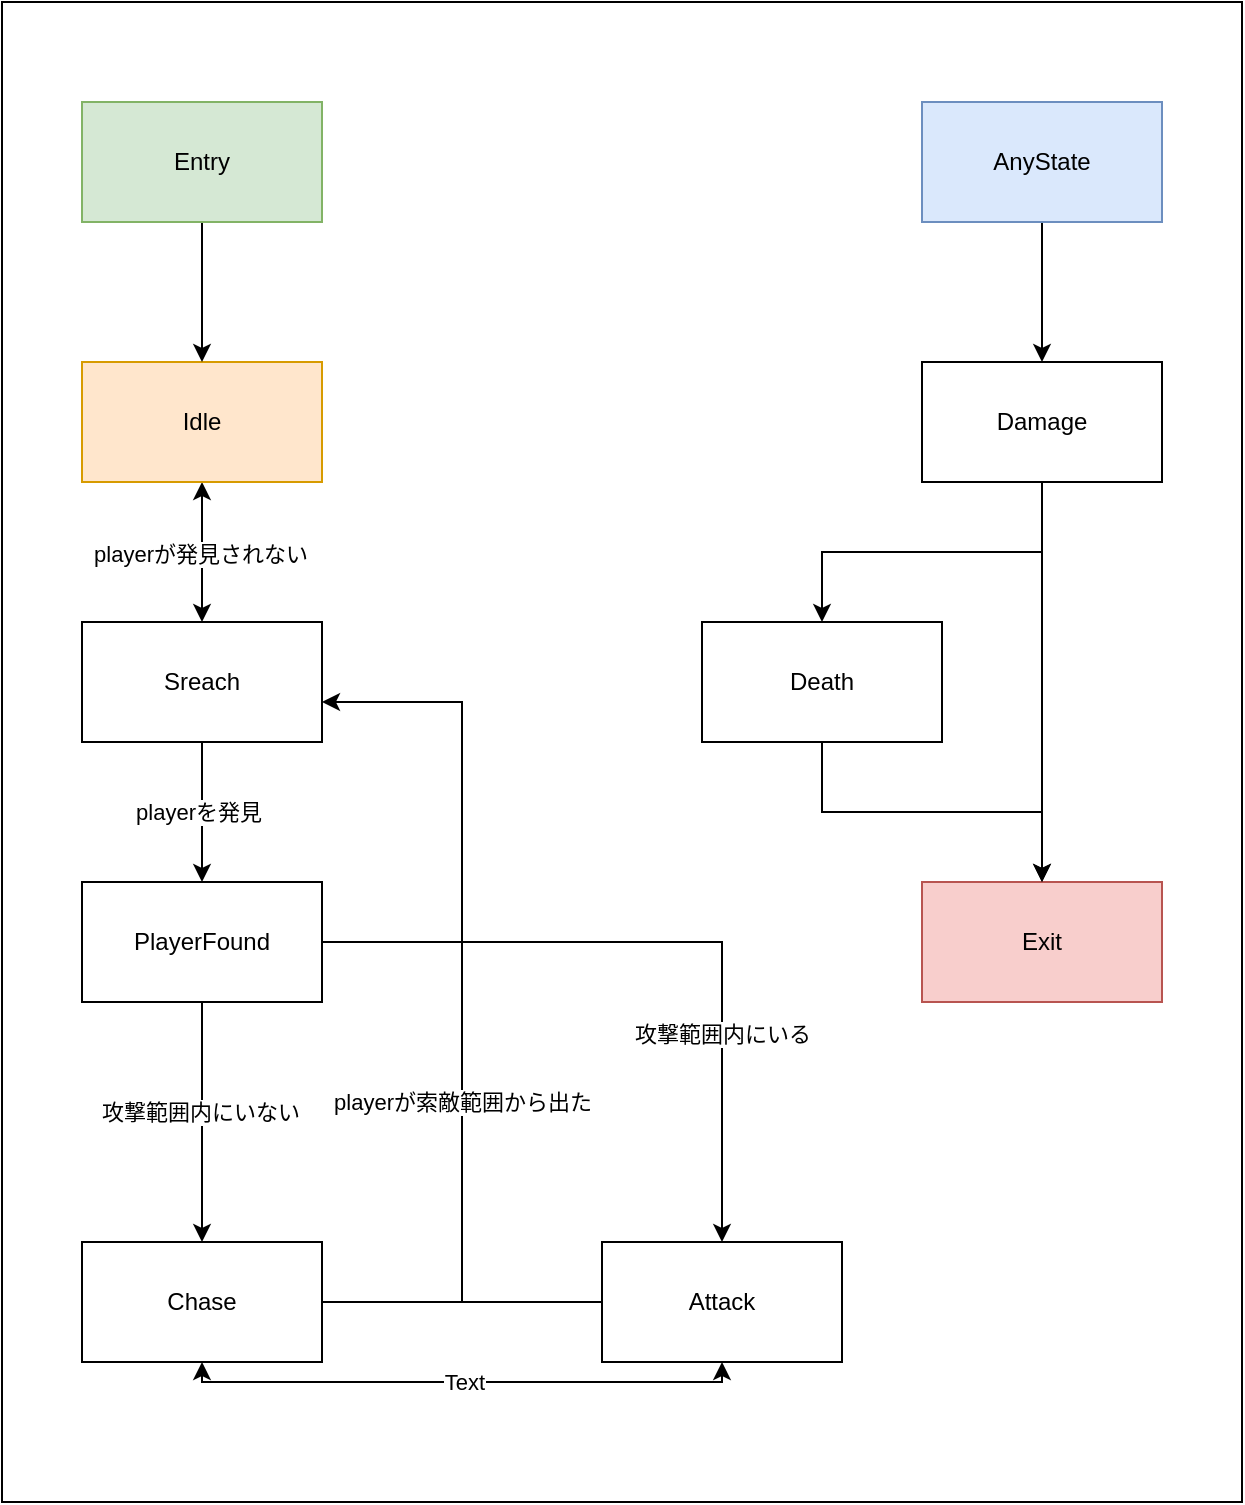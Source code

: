 <mxfile version="21.6.1" type="github">
  <diagram name="Page-1" id="2YBvvXClWsGukQMizWep">
    <mxGraphModel dx="996" dy="619" grid="1" gridSize="10" guides="1" tooltips="1" connect="1" arrows="1" fold="1" page="1" pageScale="1" pageWidth="850" pageHeight="1100" math="0" shadow="0">
      <root>
        <mxCell id="0" />
        <mxCell id="1" parent="0" />
        <mxCell id="iiV7SqjSZfQjSf6b4sjV-4" value="" style="rounded=0;whiteSpace=wrap;html=1;" vertex="1" parent="1">
          <mxGeometry x="160" y="30" width="620" height="750" as="geometry" />
        </mxCell>
        <mxCell id="iiV7SqjSZfQjSf6b4sjV-20" style="edgeStyle=orthogonalEdgeStyle;rounded=0;orthogonalLoop=1;jettySize=auto;html=1;entryX=0.5;entryY=0;entryDx=0;entryDy=0;startArrow=classic;startFill=1;" edge="1" parent="1" source="iiV7SqjSZfQjSf6b4sjV-2" target="iiV7SqjSZfQjSf6b4sjV-3">
          <mxGeometry relative="1" as="geometry" />
        </mxCell>
        <mxCell id="iiV7SqjSZfQjSf6b4sjV-44" value="playerが発見されない" style="edgeLabel;html=1;align=center;verticalAlign=middle;resizable=0;points=[];" vertex="1" connectable="0" parent="iiV7SqjSZfQjSf6b4sjV-20">
          <mxGeometry x="0.023" y="-1" relative="1" as="geometry">
            <mxPoint as="offset" />
          </mxGeometry>
        </mxCell>
        <mxCell id="iiV7SqjSZfQjSf6b4sjV-2" value="Idle" style="rounded=0;whiteSpace=wrap;html=1;fillColor=#ffe6cc;strokeColor=#d79b00;" vertex="1" parent="1">
          <mxGeometry x="200" y="210" width="120" height="60" as="geometry" />
        </mxCell>
        <mxCell id="iiV7SqjSZfQjSf6b4sjV-21" style="edgeStyle=orthogonalEdgeStyle;rounded=0;orthogonalLoop=1;jettySize=auto;html=1;" edge="1" parent="1" source="iiV7SqjSZfQjSf6b4sjV-3" target="iiV7SqjSZfQjSf6b4sjV-6">
          <mxGeometry relative="1" as="geometry" />
        </mxCell>
        <mxCell id="iiV7SqjSZfQjSf6b4sjV-45" value="playerを発見" style="edgeLabel;html=1;align=center;verticalAlign=middle;resizable=0;points=[];" vertex="1" connectable="0" parent="iiV7SqjSZfQjSf6b4sjV-21">
          <mxGeometry x="-0.007" y="-2" relative="1" as="geometry">
            <mxPoint as="offset" />
          </mxGeometry>
        </mxCell>
        <mxCell id="iiV7SqjSZfQjSf6b4sjV-3" value="Sreach" style="rounded=0;whiteSpace=wrap;html=1;" vertex="1" parent="1">
          <mxGeometry x="200" y="340" width="120" height="60" as="geometry" />
        </mxCell>
        <mxCell id="iiV7SqjSZfQjSf6b4sjV-22" style="edgeStyle=orthogonalEdgeStyle;rounded=0;orthogonalLoop=1;jettySize=auto;html=1;" edge="1" parent="1" source="iiV7SqjSZfQjSf6b4sjV-6" target="iiV7SqjSZfQjSf6b4sjV-7">
          <mxGeometry relative="1" as="geometry" />
        </mxCell>
        <mxCell id="iiV7SqjSZfQjSf6b4sjV-47" value="攻撃範囲内にいる" style="edgeLabel;html=1;align=center;verticalAlign=middle;resizable=0;points=[];" vertex="1" connectable="0" parent="iiV7SqjSZfQjSf6b4sjV-22">
          <mxGeometry x="0.403" relative="1" as="geometry">
            <mxPoint as="offset" />
          </mxGeometry>
        </mxCell>
        <mxCell id="iiV7SqjSZfQjSf6b4sjV-31" style="edgeStyle=orthogonalEdgeStyle;rounded=0;orthogonalLoop=1;jettySize=auto;html=1;" edge="1" parent="1" source="iiV7SqjSZfQjSf6b4sjV-6" target="iiV7SqjSZfQjSf6b4sjV-8">
          <mxGeometry relative="1" as="geometry" />
        </mxCell>
        <mxCell id="iiV7SqjSZfQjSf6b4sjV-46" value="攻撃範囲内にいない" style="edgeLabel;html=1;align=center;verticalAlign=middle;resizable=0;points=[];" vertex="1" connectable="0" parent="iiV7SqjSZfQjSf6b4sjV-31">
          <mxGeometry x="-0.09" y="-1" relative="1" as="geometry">
            <mxPoint as="offset" />
          </mxGeometry>
        </mxCell>
        <mxCell id="iiV7SqjSZfQjSf6b4sjV-6" value="PlayerFound" style="rounded=0;whiteSpace=wrap;html=1;" vertex="1" parent="1">
          <mxGeometry x="200" y="470" width="120" height="60" as="geometry" />
        </mxCell>
        <mxCell id="iiV7SqjSZfQjSf6b4sjV-23" style="edgeStyle=orthogonalEdgeStyle;rounded=0;orthogonalLoop=1;jettySize=auto;html=1;startArrow=classic;startFill=1;" edge="1" parent="1" source="iiV7SqjSZfQjSf6b4sjV-7" target="iiV7SqjSZfQjSf6b4sjV-8">
          <mxGeometry relative="1" as="geometry">
            <Array as="points">
              <mxPoint x="520" y="720" />
              <mxPoint x="260" y="720" />
            </Array>
          </mxGeometry>
        </mxCell>
        <mxCell id="iiV7SqjSZfQjSf6b4sjV-52" value="Text" style="edgeLabel;html=1;align=center;verticalAlign=middle;resizable=0;points=[];" vertex="1" connectable="0" parent="iiV7SqjSZfQjSf6b4sjV-23">
          <mxGeometry x="-0.003" relative="1" as="geometry">
            <mxPoint as="offset" />
          </mxGeometry>
        </mxCell>
        <mxCell id="iiV7SqjSZfQjSf6b4sjV-51" style="edgeStyle=orthogonalEdgeStyle;rounded=0;orthogonalLoop=1;jettySize=auto;html=1;endArrow=none;endFill=0;" edge="1" parent="1" source="iiV7SqjSZfQjSf6b4sjV-7">
          <mxGeometry relative="1" as="geometry">
            <mxPoint x="390" y="680" as="targetPoint" />
          </mxGeometry>
        </mxCell>
        <mxCell id="iiV7SqjSZfQjSf6b4sjV-7" value="Attack" style="rounded=0;whiteSpace=wrap;html=1;" vertex="1" parent="1">
          <mxGeometry x="460" y="650" width="120" height="60" as="geometry" />
        </mxCell>
        <mxCell id="iiV7SqjSZfQjSf6b4sjV-8" value="Chase" style="rounded=0;whiteSpace=wrap;html=1;" vertex="1" parent="1">
          <mxGeometry x="200" y="650" width="120" height="60" as="geometry" />
        </mxCell>
        <mxCell id="iiV7SqjSZfQjSf6b4sjV-19" style="edgeStyle=orthogonalEdgeStyle;rounded=0;orthogonalLoop=1;jettySize=auto;html=1;" edge="1" parent="1" source="iiV7SqjSZfQjSf6b4sjV-9" target="iiV7SqjSZfQjSf6b4sjV-2">
          <mxGeometry relative="1" as="geometry" />
        </mxCell>
        <mxCell id="iiV7SqjSZfQjSf6b4sjV-9" value="Entry" style="rounded=0;whiteSpace=wrap;html=1;fillColor=#d5e8d4;strokeColor=#82b366;" vertex="1" parent="1">
          <mxGeometry x="200" y="80" width="120" height="60" as="geometry" />
        </mxCell>
        <mxCell id="iiV7SqjSZfQjSf6b4sjV-10" value="Exit" style="rounded=0;whiteSpace=wrap;html=1;fillColor=#f8cecc;strokeColor=#b85450;" vertex="1" parent="1">
          <mxGeometry x="620" y="470" width="120" height="60" as="geometry" />
        </mxCell>
        <mxCell id="iiV7SqjSZfQjSf6b4sjV-27" style="edgeStyle=orthogonalEdgeStyle;rounded=0;orthogonalLoop=1;jettySize=auto;html=1;" edge="1" parent="1" source="iiV7SqjSZfQjSf6b4sjV-11" target="iiV7SqjSZfQjSf6b4sjV-24">
          <mxGeometry relative="1" as="geometry" />
        </mxCell>
        <mxCell id="iiV7SqjSZfQjSf6b4sjV-11" value="AnyState" style="rounded=0;whiteSpace=wrap;html=1;fillColor=#dae8fc;strokeColor=#6c8ebf;" vertex="1" parent="1">
          <mxGeometry x="620" y="80" width="120" height="60" as="geometry" />
        </mxCell>
        <mxCell id="iiV7SqjSZfQjSf6b4sjV-28" style="edgeStyle=orthogonalEdgeStyle;rounded=0;orthogonalLoop=1;jettySize=auto;html=1;" edge="1" parent="1" source="iiV7SqjSZfQjSf6b4sjV-24" target="iiV7SqjSZfQjSf6b4sjV-25">
          <mxGeometry relative="1" as="geometry" />
        </mxCell>
        <mxCell id="iiV7SqjSZfQjSf6b4sjV-30" style="edgeStyle=orthogonalEdgeStyle;rounded=0;orthogonalLoop=1;jettySize=auto;html=1;" edge="1" parent="1" source="iiV7SqjSZfQjSf6b4sjV-24" target="iiV7SqjSZfQjSf6b4sjV-10">
          <mxGeometry relative="1" as="geometry" />
        </mxCell>
        <mxCell id="iiV7SqjSZfQjSf6b4sjV-24" value="Damage" style="rounded=0;whiteSpace=wrap;html=1;" vertex="1" parent="1">
          <mxGeometry x="620" y="210" width="120" height="60" as="geometry" />
        </mxCell>
        <mxCell id="iiV7SqjSZfQjSf6b4sjV-29" style="edgeStyle=orthogonalEdgeStyle;rounded=0;orthogonalLoop=1;jettySize=auto;html=1;" edge="1" parent="1" source="iiV7SqjSZfQjSf6b4sjV-25" target="iiV7SqjSZfQjSf6b4sjV-10">
          <mxGeometry relative="1" as="geometry" />
        </mxCell>
        <mxCell id="iiV7SqjSZfQjSf6b4sjV-25" value="Death" style="rounded=0;whiteSpace=wrap;html=1;" vertex="1" parent="1">
          <mxGeometry x="510" y="340" width="120" height="60" as="geometry" />
        </mxCell>
        <mxCell id="iiV7SqjSZfQjSf6b4sjV-42" style="edgeStyle=elbowEdgeStyle;rounded=0;orthogonalLoop=1;jettySize=auto;html=1;elbow=vertical;exitX=1;exitY=0.5;exitDx=0;exitDy=0;" edge="1" parent="1" source="iiV7SqjSZfQjSf6b4sjV-8" target="iiV7SqjSZfQjSf6b4sjV-3">
          <mxGeometry relative="1" as="geometry">
            <mxPoint x="390" y="680" as="sourcePoint" />
            <mxPoint x="350" y="380" as="targetPoint" />
            <Array as="points">
              <mxPoint x="390" y="380" />
            </Array>
          </mxGeometry>
        </mxCell>
        <mxCell id="iiV7SqjSZfQjSf6b4sjV-49" value="playerが索敵範囲から出た" style="edgeLabel;html=1;align=center;verticalAlign=middle;resizable=0;points=[];" vertex="1" connectable="0" parent="iiV7SqjSZfQjSf6b4sjV-42">
          <mxGeometry x="-0.225" relative="1" as="geometry">
            <mxPoint as="offset" />
          </mxGeometry>
        </mxCell>
      </root>
    </mxGraphModel>
  </diagram>
</mxfile>
